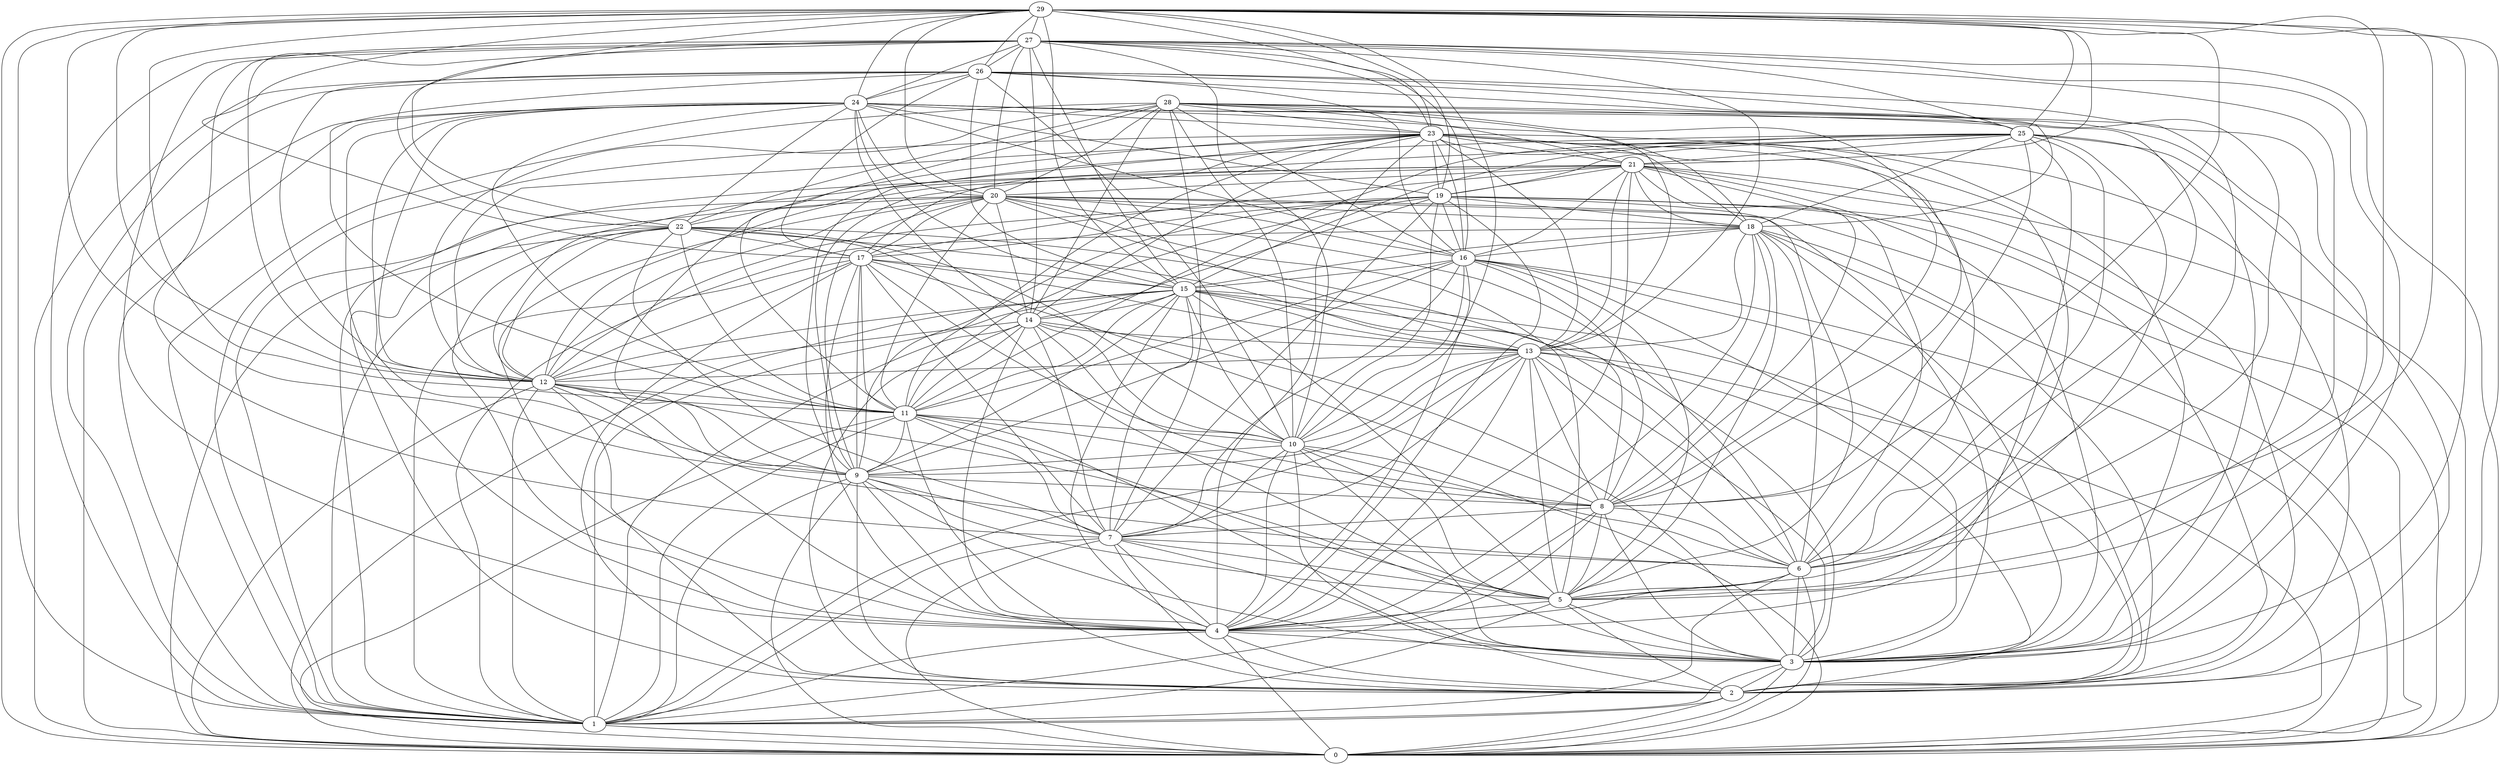 graph {

1--0   
2--0   
2--1   
3--0   
3--1   
3--2   
4--0   
4--1   
4--2   
4--3   
5--1   
5--2   
5--3   
5--4   
6--0   
6--1   
6--3   
6--4   
6--5   
7--0   
7--1   
7--2   
7--3   
7--4   
7--5   
7--6   
8--1   
8--3   
8--4   
8--5   
8--6   
8--7   
9--0   
9--1   
9--2   
9--3   
9--4   
9--5   
9--7   
9--8   
10--0   
10--2   
10--3   
10--4   
10--5   
10--6   
10--7   
10--9   
11--0   
11--1   
11--2   
11--3   
11--5   
11--7   
11--8   
11--9   
11--10   
12--0   
12--1   
12--2   
12--3   
12--4   
12--6   
12--9   
12--11   
13--0   
13--1   
13--2   
13--3   
13--4   
13--5   
13--6   
13--7   
13--8   
13--9   
13--10   
13--12   
14--1   
14--2   
14--3   
14--4   
14--7   
14--8   
14--10   
14--11   
14--12   
14--13   
15--0   
15--1   
15--2   
15--3   
15--4   
15--5   
15--6   
15--7   
15--9   
15--10   
15--11   
15--12   
15--13   
15--14   
16--0   
16--2   
16--3   
16--4   
16--5   
16--7   
16--8   
16--9   
16--10   
16--11   
16--15   
17--1   
17--2   
17--4   
17--7   
17--8   
17--9   
17--10   
17--11   
17--12   
17--13   
17--15   
18--0   
18--1   
18--2   
18--3   
18--4   
18--5   
18--6   
18--8   
18--13   
18--15   
18--16   
19--0   
19--2   
19--4   
19--5   
19--7   
19--9   
19--10   
19--11   
19--12   
19--14   
19--16   
19--17   
19--18   
20--0   
20--1   
20--2   
20--3   
20--4   
20--5   
20--6   
20--9   
20--11   
20--12   
20--13   
20--14   
20--16   
20--17   
20--18   
21--0   
21--1   
21--2   
21--3   
21--4   
21--6   
21--8   
21--9   
21--12   
21--13   
21--16   
21--17   
21--18   
21--19   
21--20   
22--0   
22--1   
22--4   
22--5   
22--7   
22--8   
22--10   
22--11   
22--12   
22--13   
22--17   
23--1   
23--2   
23--3   
23--4   
23--5   
23--6   
23--8   
23--9   
23--11   
23--12   
23--13   
23--14   
23--16   
23--17   
23--18   
23--19   
23--21   
23--22   
24--0   
24--1   
24--3   
24--4   
24--6   
24--9   
24--11   
24--12   
24--14   
24--15   
24--16   
24--18   
24--19   
24--20   
24--22   
24--23   
25--2   
25--3   
25--4   
25--5   
25--6   
25--8   
25--9   
25--11   
25--12   
25--15   
25--18   
25--19   
25--21   
26--0   
26--1   
26--3   
26--6   
26--10   
26--11   
26--12   
26--15   
26--16   
26--17   
26--18   
26--24   
26--25   
27--0   
27--1   
27--3   
27--4   
27--5   
27--7   
27--10   
27--12   
27--13   
27--14   
27--15   
27--16   
27--20   
27--22   
27--23   
27--24   
27--25   
27--26   
28--1   
28--6   
28--7   
28--8   
28--10   
28--11   
28--12   
28--13   
28--14   
28--16   
28--20   
28--21   
28--22   
28--23   
28--25   
29--0   
29--1   
29--2   
29--3   
29--5   
29--6   
29--8   
29--9   
29--10   
29--11   
29--12   
29--15   
29--17   
29--19   
29--20   
29--21   
29--22   
29--23   
29--24   
29--25   
29--26   
29--27   
}
